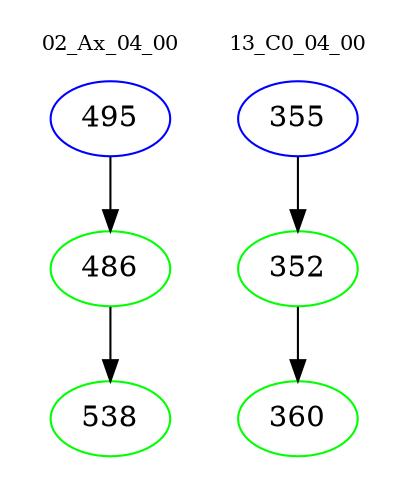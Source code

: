 digraph{
subgraph cluster_0 {
color = white
label = "02_Ax_04_00";
fontsize=10;
T0_495 [label="495", color="blue"]
T0_495 -> T0_486 [color="black"]
T0_486 [label="486", color="green"]
T0_486 -> T0_538 [color="black"]
T0_538 [label="538", color="green"]
}
subgraph cluster_1 {
color = white
label = "13_C0_04_00";
fontsize=10;
T1_355 [label="355", color="blue"]
T1_355 -> T1_352 [color="black"]
T1_352 [label="352", color="green"]
T1_352 -> T1_360 [color="black"]
T1_360 [label="360", color="green"]
}
}
